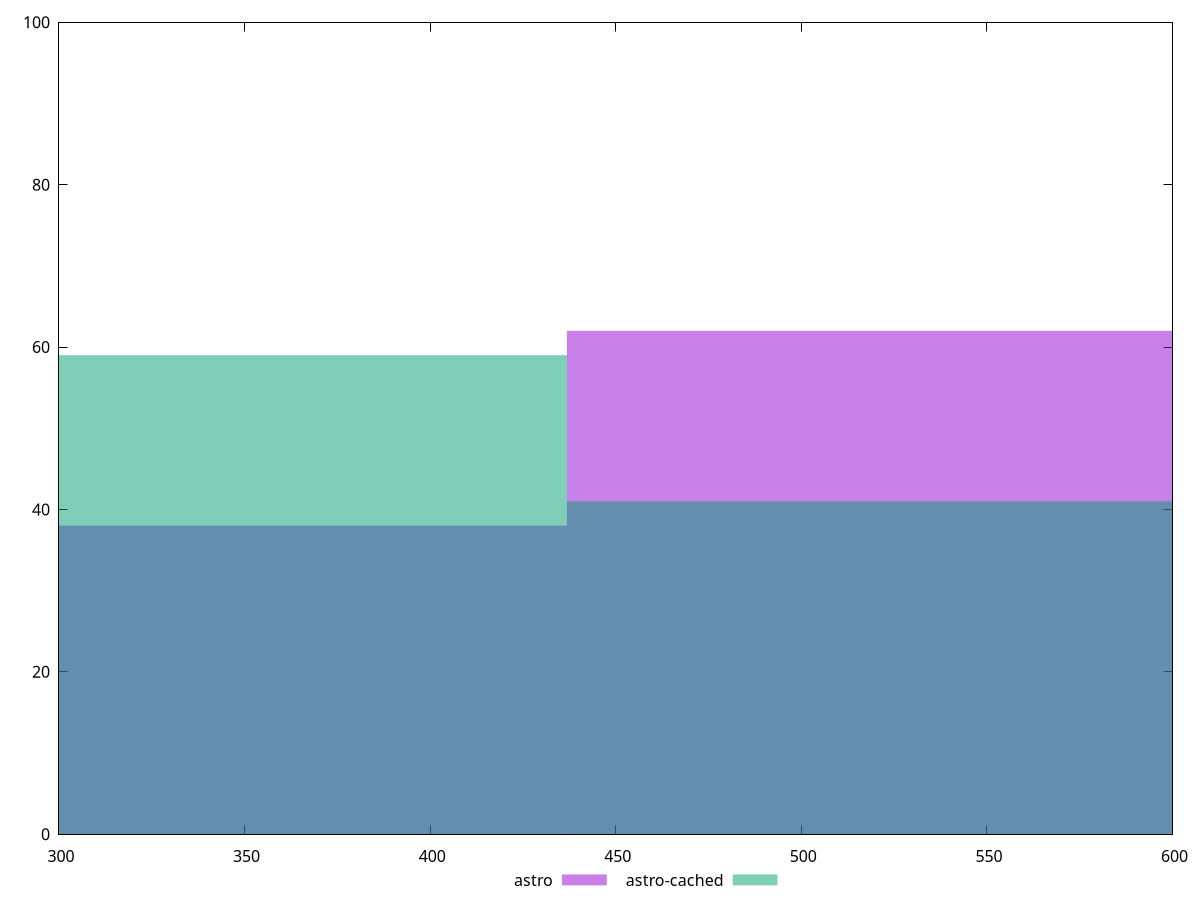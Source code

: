 reset

$astro <<EOF
524.2066822656711 62
349.47112151044746 38
EOF

$astroCached <<EOF
524.2066822656711 41
349.47112151044746 59
EOF

set key outside below
set boxwidth 174.73556075522373
set xrange [300:600]
set yrange [0:100]
set trange [0:100]
set style fill transparent solid 0.5 noborder
set terminal svg size 640, 500 enhanced background rgb 'white'
set output "reports/report_00033_2021-03-01T14-23-16.841Z/unused-css-rules/comparison/histogram/0_vs_1.svg"

plot $astro title "astro" with boxes, \
     $astroCached title "astro-cached" with boxes

reset
